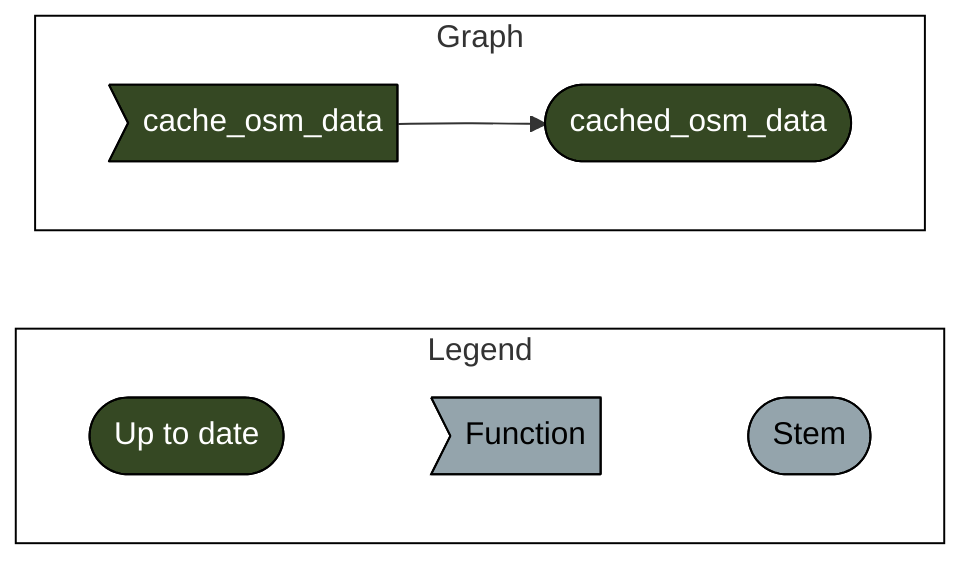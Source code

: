 graph LR
  style Legend fill:#FFFFFF00,stroke:#000000;
  style Graph fill:#FFFFFF00,stroke:#000000;
  subgraph Legend
    direction LR
    xf1522833a4d242c5([""Up to date""]):::uptodate --- xeb2d7cac8a1ce544>""Function""]:::none
    xeb2d7cac8a1ce544>""Function""]:::none --- xd03d7c7dd2ddda2b([""Stem""]):::none
  end
  subgraph Graph
    direction LR
    x01371c151cedb432>"cache_osm_data"]:::uptodate --> xc3cff2dd6d92662b(["cached_osm_data"]):::uptodate
  end
  classDef uptodate stroke:#000000,color:#ffffff,fill:#354823;
  classDef none stroke:#000000,color:#000000,fill:#94a4ac;
  linkStyle 0 stroke-width:0px;
  linkStyle 1 stroke-width:0px;